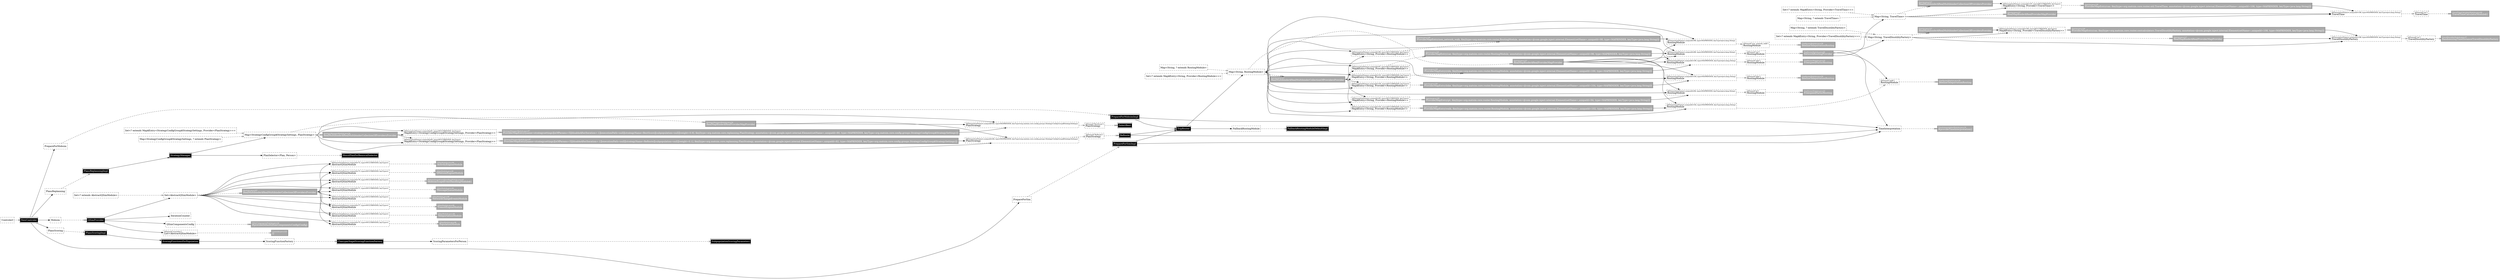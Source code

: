 digraph injector {
graph [rankdir=LR];
x15 [margin="0.02,0", shape=box, style=dashed, label=<<table cellspacing="0" cellpadding="5" cellborder="0" border="0"><tr><td align="left" port="header" bgcolor="#ffffff"><font color="#000000">PrepareForSim<br align="left"/></font></td></tr></table>>]
x101 [margin="0.02,0", shape=box, style=dashed, label=<<table cellspacing="0" cellpadding="5" cellborder="0" border="0"><tr><td align="left" port="header" bgcolor="#ffffff"><font color="#000000" point-size="10">@Element(setName=,uniqueId=72, type=MULTIBINDER, keyType=)<br align="left"/></font><font color="#000000">AbstractQSimModule<br align="left"/></font></td></tr></table>>]
x58 [margin="0.02,0", shape=box, style=solid, label=<<table cellspacing="0" cellpadding="5" cellborder="0" border="0"><tr><td align="left" port="header" bgcolor="#aaaaaa"><font color="#ffffff" point-size="10">Injector.java:127<br align="left"/></font><font color="#ffffff">RealMultibinder$RealMultibinderCollectionOfProvidersProvider<br align="left"/></font></td></tr></table>>]
x63 [margin="0.02,0", shape=box, style=solid, label=<<table cellspacing="0" cellpadding="5" cellborder="0" border="0"><tr><td align="left" port="header" bgcolor="#aaaaaa"><font color="#ffffff" point-size="10">Injector.java:129<br align="left"/></font><font color="#ffffff">ProviderMapEntry(car, Key[type=org.matsim.core.router.RoutingModule, annotation=@com.google.inject.internal.Element(setName=,uniqueId=96, type=MAPBINDER, keyType=java.lang.String)])<br align="left"/></font></td></tr></table>>]
x40 [margin="0.02,0", shape=box, style=dashed, label=<<table cellspacing="0" cellpadding="5" cellborder="0" border="0"><tr><td align="left" port="header" bgcolor="#ffffff"><font color="#000000">Map&lt;String, RoutingModule&gt;<br align="left"/></font></td></tr></table>>]
x86 [margin="0.02,0", shape=box, style=dashed, label=<<table cellspacing="0" cellpadding="5" cellborder="0" border="0"><tr><td align="left" port="header" bgcolor="#ffffff"><font color="#000000" point-size="10">@Element(setName=,uniqueId=104, type=MAPBINDER, keyType=java.lang.String)<br align="left"/></font><font color="#000000">RoutingModule<br align="left"/></font></td></tr></table>>]
x110 [margin="0.02,0", shape=box, style=solid, label=<<table cellspacing="0" cellpadding="5" cellborder="0" border="0"><tr><td align="left" port="header" bgcolor="#aaaaaa"><font color="#ffffff" point-size="10">QSimModule.java:96<br align="left"/></font><font color="#ffffff">QNetsimEngineModule<br align="left"/></font></td></tr></table>>]
x78 [margin="0.02,0", shape=box, style=dashed, label=<<table cellspacing="0" cellpadding="5" cellborder="0" border="0"><tr><td align="left" port="header" bgcolor="#ffffff"><font color="#000000">FallbackRoutingModule<br align="left"/></font></td></tr></table>>]
x42 [margin="0.02,0", shape=box, style=dashed, label=<<table cellspacing="0" cellpadding="5" cellborder="0" border="0"><tr><td align="left" port="header" bgcolor="#ffffff"><font color="#000000" point-size="10">@Element(setName=,uniqueId=96, type=MAPBINDER, keyType=java.lang.String)<br align="left"/></font><font color="#000000">RoutingModule<br align="left"/></font></td></tr></table>>]
x46 [margin="0.02,0", shape=box, style=solid, label=<<table cellspacing="0" cellpadding="5" cellborder="0" border="0"><tr><td align="left" port="header" bgcolor="#aaaaaa"><font color="#ffffff" point-size="10">TravelTimeCalculatorModule.java:69<br align="left"/></font><font color="#ffffff">TravelTimeCalculatorModule$1<br align="left"/></font></td></tr></table>>]
x64 [margin="0.02,0", shape=box, style=dashed, label=<<table cellspacing="0" cellpadding="5" cellborder="0" border="0"><tr><td align="left" port="header" bgcolor="#ffffff"><font color="#000000" point-size="10">@Element(setName=,uniqueId=103, type=MULTIBINDER, keyType=)<br align="left"/></font><font color="#000000">Map$Entry&lt;String, Provider&lt;RoutingModule&gt;&gt;<br align="left"/></font></td></tr></table>>]
x22 [margin="0.02,0", shape=box, style=solid, label=<<table cellspacing="0" cellpadding="5" cellborder="0" border="0"><tr><td align="left" port="header" bgcolor="#aaaaaa"><font color="#ffffff" point-size="10">Injector.java:129<br align="left"/></font><font color="#ffffff">ProviderMapEntry(car, Key[type=org.matsim.core.router.costcalculators.TravelDisutilityFactory, annotation=@com.google.inject.internal.Element(setName=,uniqueId=108, type=MAPBINDER, keyType=java.lang.String)])<br align="left"/></font></td></tr></table>>]
x70 [margin="0.02,0", shape=box, style=solid, label=<<table cellspacing="0" cellpadding="5" cellborder="0" border="0"><tr><td align="left" port="header" bgcolor="#aaaaaa"><font color="#ffffff" point-size="10">Injector.java:129<br align="left"/></font><font color="#ffffff">ProviderMapEntry(bike, Key[type=org.matsim.core.router.RoutingModule, annotation=@com.google.inject.internal.Element(setName=,uniqueId=104, type=MAPBINDER, keyType=java.lang.String)])<br align="left"/></font></td></tr></table>>]
x109 [margin="0.02,0", shape=box, style=dashed, label=<<table cellspacing="0" cellpadding="5" cellborder="0" border="0"><tr><td align="left" port="header" bgcolor="#ffffff"><font color="#000000" point-size="10">@Element(setName=,uniqueId=73, type=MULTIBINDER, keyType=)<br align="left"/></font><font color="#000000">AbstractQSimModule<br align="left"/></font></td></tr></table>>]
x7 [margin="0.02,0", shape=box, style=solid, label=<<table cellspacing="0" cellpadding="5" cellborder="0" border="0"><tr><td align="left" port="header" bgcolor="#aaaaaa"><font color="#ffffff" point-size="10">Injector.java:127<br align="left"/></font><font color="#ffffff">RealMultibinder$RealMultibinderCollectionOfProvidersProvider<br align="left"/></font></td></tr></table>>]
x75 [margin="0.02,0", shape=box, style=solid, label=<<table cellspacing="0" cellpadding="5" cellborder="0" border="0"><tr><td align="left" port="header" bgcolor="#000000"><font color="#ffffff">PrepareForSimImpl<br align="left"/></font></td></tr></table>>]
x26 [margin="0.02,0", shape=box, style=dashed, label=<<table cellspacing="0" cellpadding="5" cellborder="0" border="0"><tr><td align="left" port="header" bgcolor="#ffffff"><font color="#000000">Set&lt;? extends Map$Entry&lt;StrategyConfigGroup$StrategySettings, Provider&lt;PlanStrategy&gt;&gt;&gt;<br align="left"/></font></td></tr></table>>]
x102 [margin="0.02,0", shape=box, style=solid, label=<<table cellspacing="0" cellpadding="5" cellborder="0" border="0"><tr><td align="left" port="header" bgcolor="#aaaaaa"><font color="#ffffff" point-size="10">QSimModule.java:96<br align="left"/></font><font color="#ffffff">ActivityEngineModule<br align="left"/></font></td></tr></table>>]
x72 [margin="0.02,0", shape=box, style=dashed, label=<<table cellspacing="0" cellpadding="5" cellborder="0" border="0"><tr><td align="left" port="header" bgcolor="#ffffff"><font color="#000000" point-size="10">@Element(setName=,uniqueId=80, type=MAPBINDER, keyType=org.matsim.core.config.groups.StrategyConfigGroup$StrategySettings)<br align="left"/></font><font color="#000000">PlanStrategy<br align="left"/></font></td></tr></table>>]
x5 [margin="0.02,0", shape=box, style=solid, label=<<table cellspacing="0" cellpadding="5" cellborder="0" border="0"><tr><td align="left" port="header" bgcolor="#aaaaaa"><font color="#ffffff" point-size="10">Modules.java:237<br align="left"/></font><font color="#ffffff">RealMultibinder$RealMultibinderCollectionOfProvidersProvider<br align="left"/></font></td></tr></table>>]
x69 [margin="0.02,0", shape=box, style=dashed, label=<<table cellspacing="0" cellpadding="5" cellborder="0" border="0"><tr><td align="left" port="header" bgcolor="#ffffff"><font color="#000000" point-size="10">@Element(setName=,uniqueId=105, type=MULTIBINDER, keyType=)<br align="left"/></font><font color="#000000">Map$Entry&lt;String, Provider&lt;RoutingModule&gt;&gt;<br align="left"/></font></td></tr></table>>]
x2 [margin="0.02,0", shape=box, style=dashed, label=<<table cellspacing="0" cellpadding="5" cellborder="0" border="0"><tr><td align="left" port="header" bgcolor="#ffffff"><font color="#000000">ScoringParametersForPerson<br align="left"/></font></td></tr></table>>]
x4 [margin="0.02,0", shape=box, style=dashed, label=<<table cellspacing="0" cellpadding="5" cellborder="0" border="0"><tr><td align="left" port="header" bgcolor="#ffffff"><font color="#000000">Map&lt;String, TravelTime&gt;<br align="left"/></font></td></tr></table>>]
x114 [margin="0.02,0", shape=box, style=dashed, label=<<table cellspacing="0" cellpadding="5" cellborder="0" border="0"><tr><td align="left" port="header" bgcolor="#ffffff"><font color="#000000">Map&lt;String, ? extends RoutingModule&gt;<br align="left"/></font></td></tr></table>>]
x12 [margin="0.02,0", shape=box, style=solid, label=<<table cellspacing="0" cellpadding="5" cellborder="0" border="0"><tr><td align="left" port="header" bgcolor="#aaaaaa"><font color="#ffffff" point-size="10">TripRouterModule.java:58<br align="left"/></font><font color="#ffffff">BeelineTeleportationRouting<br align="left"/></font></td></tr></table>>]
x44 [margin="0.02,0", shape=box, style=solid, label=<<table cellspacing="0" cellpadding="5" cellborder="0" border="0"><tr><td align="left" port="header" bgcolor="#000000"><font color="#ffffff">SubpopulationScoringParameters<br align="left"/></font></td></tr></table>>]
x79 [margin="0.02,0", shape=box, style=solid, label=<<table cellspacing="0" cellpadding="5" cellborder="0" border="0"><tr><td align="left" port="header" bgcolor="#000000"><font color="#ffffff">FallbackRoutingModuleDefaultImpl<br align="left"/></font></td></tr></table>>]
x93 [margin="0.02,0", shape=box, style=solid, label=<<table cellspacing="0" cellpadding="5" cellborder="0" border="0"><tr><td align="left" port="header" bgcolor="#aaaaaa"><font color="#ffffff" point-size="10">QSimModule.java:96<br align="left"/></font><font color="#ffffff">MessageQueueModule<br align="left"/></font></td></tr></table>>]
x9 [margin="0.02,0", shape=box, style=dashed, label=<<table cellspacing="0" cellpadding="5" cellborder="0" border="0"><tr><td align="left" port="header" bgcolor="#ffffff"><font color="#000000">Set&lt;AbstractQSimModule&gt;<br align="left"/></font></td></tr></table>>]
x67 [margin="0.02,0", shape=box, style=solid, label=<<table cellspacing="0" cellpadding="5" cellborder="0" border="0"><tr><td align="left" port="header" bgcolor="#aaaaaa"><font color="#ffffff" point-size="10">Injector.java:129<br align="left"/></font><font color="#ffffff">ProviderMapEntry(non_network_walk, Key[type=org.matsim.core.router.RoutingModule, annotation=@com.google.inject.internal.Element(setName=,uniqueId=98, type=MAPBINDER, keyType=java.lang.String)])<br align="left"/></font></td></tr></table>>]
x21 [margin="0.02,0", shape=box, style=dashed, label=<<table cellspacing="0" cellpadding="5" cellborder="0" border="0"><tr><td align="left" port="header" bgcolor="#ffffff"><font color="#000000" point-size="10">@Element(setName=,uniqueId=109, type=MULTIBINDER, keyType=)<br align="left"/></font><font color="#000000">Map$Entry&lt;String, Provider&lt;TravelDisutilityFactory&gt;&gt;<br align="left"/></font></td></tr></table>>]
x91 [margin="0.02,0", shape=box, style=solid, label=<<table cellspacing="0" cellpadding="5" cellborder="0" border="0"><tr><td align="left" port="header" bgcolor="#000000"><font color="#ffffff">ReRoute<br align="left"/></font></td></tr></table>>]
x104 [margin="0.02,0", shape=box, style=solid, label=<<table cellspacing="0" cellpadding="5" cellborder="0" border="0"><tr><td align="left" port="header" bgcolor="#aaaaaa"><font color="#ffffff" point-size="10">MobsimScopeEventHandlingModule.java:41<br align="left"/></font><font color="#ffffff">MobsimScopeEventHandlingModule$1<br align="left"/></font></td></tr></table>>]
x24 [margin="0.02,0", shape=box, style=dashed, label=<<table cellspacing="0" cellpadding="5" cellborder="0" border="0"><tr><td align="left" port="header" bgcolor="#ffffff"><font color="#000000">TimeInterpretation<br align="left"/></font></td></tr></table>>]
x111 [margin="0.02,0", shape=box, style=solid, label=<<table cellspacing="0" cellpadding="5" cellborder="0" border="0"><tr><td align="left" port="header" bgcolor="#000000"><font color="#ffffff">QSimProvider<br align="left"/></font></td></tr></table>>]
x14 [margin="0.02,0", shape=box, style=dashed, label=<<table cellspacing="0" cellpadding="5" cellborder="0" border="0"><tr><td align="left" port="header" bgcolor="#ffffff"><font color="#000000" point-size="10">@Element(setName=,uniqueId=108, type=MAPBINDER, keyType=java.lang.String)<br align="left"/></font><font color="#000000">TravelDisutilityFactory<br align="left"/></font></td></tr></table>>]
x41 [margin="0.02,0", shape=box, style=dashed, label=<<table cellspacing="0" cellpadding="5" cellborder="0" border="0"><tr><td align="left" port="header" bgcolor="#ffffff"><font color="#000000" point-size="10">@Element(setName=,uniqueId=102, type=MAPBINDER, keyType=java.lang.String)<br align="left"/></font><font color="#000000">RoutingModule<br align="left"/></font></td></tr></table>>]
x116 [margin="0.02,0", shape=box, style=solid, label=<<table cellspacing="0" cellpadding="5" cellborder="0" border="0"><tr><td align="left" port="header" bgcolor="#000000"><font color="#ffffff">StrategyManager<br align="left"/></font></td></tr></table>>]
x84 [margin="0.02,0", shape=box, style=dashed, label=<<table cellspacing="0" cellpadding="5" cellborder="0" border="0"><tr><td align="left" port="header" bgcolor="#ffffff"><font color="#000000" point-size="10">@Element(setName=,uniqueId=101, type=MULTIBINDER, keyType=)<br align="left"/></font><font color="#000000">Map$Entry&lt;String, Provider&lt;RoutingModule&gt;&gt;<br align="left"/></font></td></tr></table>>]
x10 [margin="0.02,0", shape=box, style=dashed, label=<<table cellspacing="0" cellpadding="5" cellborder="0" border="0"><tr><td align="left" port="header" bgcolor="#ffffff"><font color="#000000">Set&lt;? extends Map$Entry&lt;String, Provider&lt;RoutingModule&gt;&gt;&gt;<br align="left"/></font></td></tr></table>>]
x108 [margin="0.02,0", shape=box, style=dashed, label=<<table cellspacing="0" cellpadding="5" cellborder="0" border="0"><tr><td align="left" port="header" bgcolor="#ffffff"><font color="#000000" point-size="10">@Element(setName=,uniqueId=94, type=MAPBINDER, keyType=java.lang.String)<br align="left"/></font><font color="#000000">RoutingModule<br align="left"/></font></td></tr></table>>]
x89 [margin="0.02,0", shape=box, style=dashed, label=<<table cellspacing="0" cellpadding="5" cellborder="0" border="0"><tr><td align="left" port="header" bgcolor="#ffffff"><font color="#000000">ScoringFunctionFactory<br align="left"/></font></td></tr></table>>]
x32 [margin="0.02,0", shape=box, style=solid, label=<<table cellspacing="0" cellpadding="5" cellborder="0" border="0"><tr><td align="left" port="header" bgcolor="#aaaaaa"><font color="#ffffff" point-size="10">StrategyManagerModule.java:87<br align="left"/></font><font color="#ffffff">ProviderMapEntry([name=strategysettings][nOfParams=5][disableAfterIteration=-1][executionPath=null][strategyName=ReRoute][subpopulation=null][weight=0.1], Key[type=org.matsim.core.replanning.PlanStrategy, annotation=@com.google.inject.internal.Element(setName=,uniqueId=82, type=MAPBINDER, keyType=org.matsim.core.config.groups.StrategyConfigGroup$StrategySettings)])<br align="left"/></font></td></tr></table>>]
x36 [margin="0.02,0", shape=box, style=solid, label=<<table cellspacing="0" cellpadding="5" cellborder="0" border="0"><tr><td align="left" port="header" bgcolor="#000000"><font color="#ffffff">ScoringFunctionsForPopulation<br align="left"/></font></td></tr></table>>]
x71 [margin="0.02,0", shape=box, style=dashed, label=<<table cellspacing="0" cellpadding="5" cellborder="0" border="0"><tr><td align="left" port="header" bgcolor="#ffffff"><font color="#000000" point-size="10">@Element(setName=,uniqueId=82, type=MAPBINDER, keyType=org.matsim.core.config.groups.StrategyConfigGroup$StrategySettings)<br align="left"/></font><font color="#000000">PlanStrategy<br align="left"/></font></td></tr></table>>]
x11 [margin="0.02,0", shape=box, style=dashed, label=<<table cellspacing="0" cellpadding="5" cellborder="0" border="0"><tr><td align="left" port="header" bgcolor="#ffffff"><font color="#000000" point-size="10">@Named("non_network_walk")<br align="left"/></font><font color="#000000">RoutingModule<br align="left"/></font></td></tr></table>>]
x19 [margin="0.02,0", shape=box, style=solid, label=<<table cellspacing="0" cellpadding="5" cellborder="0" border="0"><tr><td align="left" port="header" bgcolor="#000000"><font color="#ffffff">SelectBest<br align="left"/></font></td></tr></table>>]
x103 [margin="0.02,0", shape=box, style=dashed, label=<<table cellspacing="0" cellpadding="5" cellborder="0" border="0"><tr><td align="left" port="header" bgcolor="#ffffff"><font color="#000000" point-size="10">@Element(setName=,uniqueId=79, type=MULTIBINDER, keyType=)<br align="left"/></font><font color="#000000">AbstractQSimModule<br align="left"/></font></td></tr></table>>]
x20 [margin="0.02,0", shape=box, style=dashed, label=<<table cellspacing="0" cellpadding="5" cellborder="0" border="0"><tr><td align="left" port="header" bgcolor="#ffffff"><font color="#000000">Mobsim<br align="left"/></font></td></tr></table>>]
x60 [margin="0.02,0", shape=box, style=solid, label=<<table cellspacing="0" cellpadding="5" cellborder="0" border="0"><tr><td align="left" port="header" bgcolor="#aaaaaa"><font color="#ffffff" point-size="10">QSimComponentsModule.java:34<br align="left"/></font><font color="#ffffff">#provideDefaultQSimComponentsConfig(Config)<br align="left"/></font></td></tr></table>>]
x100 [margin="0.02,0", shape=box, style=solid, label=<<table cellspacing="0" cellpadding="5" cellborder="0" border="0"><tr><td align="left" port="header" bgcolor="#000000"><font color="#ffffff">PlansReplanningImpl<br align="left"/></font></td></tr></table>>]
x50 [margin="0.02,0", shape=box, style=dashed, label=<<table cellspacing="0" cellpadding="5" cellborder="0" border="0"><tr><td align="left" port="header" bgcolor="#ffffff"><font color="#000000" point-size="10">@Element(setName=,uniqueId=107, type=MULTIBINDER, keyType=)<br align="left"/></font><font color="#000000">Map$Entry&lt;String, Provider&lt;TravelTime&gt;&gt;<br align="left"/></font></td></tr></table>>]
x92 [margin="0.02,0", shape=box, style=dashed, label=<<table cellspacing="0" cellpadding="5" cellborder="0" border="0"><tr><td align="left" port="header" bgcolor="#ffffff"><font color="#000000" point-size="10">@Element(setName=,uniqueId=71, type=MULTIBINDER, keyType=)<br align="left"/></font><font color="#000000">AbstractQSimModule<br align="left"/></font></td></tr></table>>]
x3 [margin="0.02,0", shape=box, style=dashed, label=<<table cellspacing="0" cellpadding="5" cellborder="0" border="0"><tr><td align="left" port="header" bgcolor="#ffffff"><font color="#000000" point-size="10">@Named("BestScore")<br align="left"/></font><font color="#000000">PlanStrategy<br align="left"/></font></td></tr></table>>]
x16 [margin="0.02,0", shape=box, style=dashed, label=<<table cellspacing="0" cellpadding="5" cellborder="0" border="0"><tr><td align="left" port="header" bgcolor="#ffffff"><font color="#000000">PlansReplanning<br align="left"/></font></td></tr></table>>]
x6 [margin="0.02,0", shape=box, style=dashed, label=<<table cellspacing="0" cellpadding="5" cellborder="0" border="0"><tr><td align="left" port="header" bgcolor="#ffffff"><font color="#000000">Set&lt;? extends Map$Entry&lt;String, Provider&lt;TravelDisutilityFactory&gt;&gt;&gt;<br align="left"/></font></td></tr></table>>]
x55 [margin="0.02,0", shape=box, style=dashed, label=<<table cellspacing="0" cellpadding="5" cellborder="0" border="0"><tr><td align="left" port="header" bgcolor="#ffffff"><font color="#000000" point-size="10">@Element(setName=,uniqueId=95, type=MULTIBINDER, keyType=)<br align="left"/></font><font color="#000000">Map$Entry&lt;String, Provider&lt;RoutingModule&gt;&gt;<br align="left"/></font></td></tr></table>>]
x48 [margin="0.02,0", shape=box, style=solid, label=<<table cellspacing="0" cellpadding="5" cellborder="0" border="0"><tr><td align="left" port="header" bgcolor="#aaaaaa"><font color="#ffffff" point-size="10">TripRouterModule.java:58<br align="left"/></font><font color="#ffffff">BeelineTeleportationRouting<br align="left"/></font></td></tr></table>>]
x51 [margin="0.02,0", shape=box, style=solid, label=<<table cellspacing="0" cellpadding="5" cellborder="0" border="0"><tr><td align="left" port="header" bgcolor="#aaaaaa"><font color="#ffffff" point-size="10">Injector.java:129<br align="left"/></font><font color="#ffffff">ProviderMapEntry(car, Key[type=org.matsim.core.router.util.TravelTime, annotation=@com.google.inject.internal.Element(setName=,uniqueId=106, type=MAPBINDER, keyType=java.lang.String)])<br align="left"/></font></td></tr></table>>]
x97 [margin="0.02,0", shape=box, style=solid, label=<<table cellspacing="0" cellpadding="5" cellborder="0" border="0"><tr><td align="left" port="header" bgcolor="#aaaaaa"><font color="#ffffff" point-size="10">QSimModule.java:96<br align="left"/></font><font color="#ffffff">TransitEngineModule<br align="left"/></font></td></tr></table>>]
x94 [margin="0.02,0", shape=box, style=dashed, label=<<table cellspacing="0" cellpadding="5" cellborder="0" border="0"><tr><td align="left" port="header" bgcolor="#ffffff"><font color="#000000" point-size="10">@Element(setName=,uniqueId=76, type=MULTIBINDER, keyType=)<br align="left"/></font><font color="#000000">AbstractQSimModule<br align="left"/></font></td></tr></table>>]
x68 [margin="0.02,0", shape=box, style=solid, label=<<table cellspacing="0" cellpadding="5" cellborder="0" border="0"><tr><td align="left" port="header" bgcolor="#aaaaaa"><font color="#ffffff" point-size="10">Injector.java:127<br align="left"/></font><font color="#ffffff">RealMapBinder$RealProviderMapProvider<br align="left"/></font></td></tr></table>>]
x8 [margin="0.02,0", shape=box, style=dashed, label=<<table cellspacing="0" cellpadding="5" cellborder="0" border="0"><tr><td align="left" port="header" bgcolor="#ffffff"><font color="#000000">Map&lt;String, TravelDisutilityFactory&gt;<br align="left"/></font></td></tr></table>>]
x85 [margin="0.02,0", shape=box, style=solid, label=<<table cellspacing="0" cellpadding="5" cellborder="0" border="0"><tr><td align="left" port="header" bgcolor="#aaaaaa"><font color="#ffffff" point-size="10">Injector.java:129<br align="left"/></font><font color="#ffffff">ProviderMapEntry(ride, Key[type=org.matsim.core.router.RoutingModule, annotation=@com.google.inject.internal.Element(setName=,uniqueId=100, type=MAPBINDER, keyType=java.lang.String)])<br align="left"/></font></td></tr></table>>]
x39 [margin="0.02,0", shape=box, style=dashed, label=<<table cellspacing="0" cellpadding="5" cellborder="0" border="0"><tr><td align="left" port="header" bgcolor="#ffffff"><font color="#000000" point-size="10">@Element(setName=,uniqueId=100, type=MAPBINDER, keyType=java.lang.String)<br align="left"/></font><font color="#000000">RoutingModule<br align="left"/></font></td></tr></table>>]
x18 [margin="0.02,0", shape=box, style=solid, label=<<table cellspacing="0" cellpadding="5" cellborder="0" border="0"><tr><td align="left" port="header" bgcolor="#aaaaaa"><font color="#ffffff" point-size="10">TripRouterModule.java:66<br align="left"/></font><font color="#ffffff">NetworkRoutingProvider<br align="left"/></font></td></tr></table>>]
x77 [margin="0.02,0", shape=box, style=solid, label=<<table cellspacing="0" cellpadding="5" cellborder="0" border="0"><tr><td align="left" port="header" bgcolor="#aaaaaa"><font color="#ffffff" point-size="10">TripRouterModule.java:55<br align="left"/></font><font color="#ffffff">FreespeedFactorRouting<br align="left"/></font></td></tr></table>>]
x49 [margin="0.02,0", shape=box, style=dashed, label=<<table cellspacing="0" cellpadding="5" cellborder="0" border="0"><tr><td align="left" port="header" bgcolor="#ffffff"><font color="#000000">Map&lt;String, ? extends TravelTime&gt;<br align="left"/></font></td></tr></table>>]
x61 [margin="0.02,0", shape=box, style=solid, label=<<table cellspacing="0" cellpadding="5" cellborder="0" border="0"><tr><td align="left" port="header" bgcolor="#aaaaaa"><font color="#ffffff" point-size="10">Injector.java:127<br align="left"/></font><font color="#ffffff">RealMapBinder$RealProviderMapProvider<br align="left"/></font></td></tr></table>>]
x28 [margin="0.02,0", shape=box, style=dashed, label=<<table cellspacing="0" cellpadding="5" cellborder="0" border="0"><tr><td align="left" port="header" bgcolor="#ffffff"><font color="#000000" point-size="10">@Element(setName=,uniqueId=81, type=MULTIBINDER, keyType=)<br align="left"/></font><font color="#000000">Map$Entry&lt;StrategyConfigGroup$StrategySettings, Provider&lt;PlanStrategy&gt;&gt;<br align="left"/></font></td></tr></table>>]
x29 [margin="0.02,0", shape=box, style=solid, label=<<table cellspacing="0" cellpadding="5" cellborder="0" border="0"><tr><td align="left" port="header" bgcolor="#aaaaaa"><font color="#ffffff" point-size="10">StrategyManagerModule.java:87<br align="left"/></font><font color="#ffffff">ProviderMapEntry([name=strategysettings][nOfParams=5][disableAfterIteration=-1][executionPath=null][strategyName=BestScore][subpopulation=null][weight=0.9], Key[type=org.matsim.core.replanning.PlanStrategy, annotation=@com.google.inject.internal.Element(setName=,uniqueId=80, type=MAPBINDER, keyType=org.matsim.core.config.groups.StrategyConfigGroup$StrategySettings)])<br align="left"/></font></td></tr></table>>]
x80 [margin="0.02,0", shape=box, style=dashed, label=<<table cellspacing="0" cellpadding="5" cellborder="0" border="0"><tr><td align="left" port="header" bgcolor="#ffffff"><font color="#000000" point-size="10">@Named("car")<br align="left"/></font><font color="#000000">TravelDisutilityFactory<br align="left"/></font></td></tr></table>>]
x95 [margin="0.02,0", shape=box, style=solid, label=<<table cellspacing="0" cellpadding="5" cellborder="0" border="0"><tr><td align="left" port="header" bgcolor="#aaaaaa"><font color="#ffffff" point-size="10">QSimModule.java:96<br align="left"/></font><font color="#ffffff">NetworkChangeEventsModule<br align="left"/></font></td></tr></table>>]
x96 [margin="0.02,0", shape=box, style=dashed, label=<<table cellspacing="0" cellpadding="5" cellborder="0" border="0"><tr><td align="left" port="header" bgcolor="#ffffff"><font color="#000000" point-size="10">@Element(setName=,uniqueId=77, type=MULTIBINDER, keyType=)<br align="left"/></font><font color="#000000">AbstractQSimModule<br align="left"/></font></td></tr></table>>]
x0 [margin="0.02,0", shape=box, style=dashed, label=<<table cellspacing="0" cellpadding="5" cellborder="0" border="0"><tr><td align="left" port="header" bgcolor="#ffffff"><font color="#000000" point-size="10">@Named("pt")<br align="left"/></font><font color="#000000">RoutingModule<br align="left"/></font></td></tr></table>>]
x13 [margin="0.02,0", shape=box, style=dashed, label=<<table cellspacing="0" cellpadding="5" cellborder="0" border="0"><tr><td align="left" port="header" bgcolor="#ffffff"><font color="#000000">PlansScoring<br align="left"/></font></td></tr></table>>]
x38 [margin="0.02,0", shape=box, style=dashed, label=<<table cellspacing="0" cellpadding="5" cellborder="0" border="0"><tr><td align="left" port="header" bgcolor="#ffffff"><font color="#000000">Map&lt;StrategyConfigGroup$StrategySettings, ? extends PlanStrategy&gt;<br align="left"/></font></td></tr></table>>]
x52 [margin="0.02,0", shape=box, style=dashed, label=<<table cellspacing="0" cellpadding="5" cellborder="0" border="0"><tr><td align="left" port="header" bgcolor="#ffffff"><font color="#000000">ControlerI<br align="left"/></font></td></tr></table>>]
x76 [margin="0.02,0", shape=box, style=dashed, label=<<table cellspacing="0" cellpadding="5" cellborder="0" border="0"><tr><td align="left" port="header" bgcolor="#ffffff"><font color="#000000" point-size="10">@Named("ride")<br align="left"/></font><font color="#000000">RoutingModule<br align="left"/></font></td></tr></table>>]
x56 [margin="0.02,0", shape=box, style=solid, label=<<table cellspacing="0" cellpadding="5" cellborder="0" border="0"><tr><td align="left" port="header" bgcolor="#aaaaaa"><font color="#ffffff" point-size="10">Injector.java:129<br align="left"/></font><font color="#ffffff">ProviderMapEntry(pt, Key[type=org.matsim.core.router.RoutingModule, annotation=@com.google.inject.internal.Element(setName=,uniqueId=94, type=MAPBINDER, keyType=java.lang.String)])<br align="left"/></font></td></tr></table>>]
x47 [margin="0.02,0", shape=box, style=dashed, label=<<table cellspacing="0" cellpadding="5" cellborder="0" border="0"><tr><td align="left" port="header" bgcolor="#ffffff"><font color="#000000" point-size="10">@Named("walk")<br align="left"/></font><font color="#000000">RoutingModule<br align="left"/></font></td></tr></table>>]
x105 [margin="0.02,0", shape=box, style=solid, label=<<table cellspacing="0" cellpadding="5" cellborder="0" border="0"><tr><td align="left" port="header" bgcolor="#000000"><font color="#ffffff">PlansScoringImpl<br align="left"/></font></td></tr></table>>]
x37 [margin="0.02,0", shape=box, style=solid, label=<<table cellspacing="0" cellpadding="5" cellborder="0" border="0"><tr><td align="left" port="header" bgcolor="#aaaaaa"><font color="#ffffff" point-size="10">Injector.java:127<br align="left"/></font><font color="#ffffff">RealMultibinder$RealMultibinderCollectionOfProvidersProvider<br align="left"/></font></td></tr></table>>]
x82 [margin="0.02,0", shape=box, style=dashed, label=<<table cellspacing="0" cellpadding="5" cellborder="0" border="0"><tr><td align="left" port="header" bgcolor="#ffffff"><font color="#000000" point-size="10">@Named("bike")<br align="left"/></font><font color="#000000">RoutingModule<br align="left"/></font></td></tr></table>>]
x35 [margin="0.02,0", shape=box, style=dashed, label=<<table cellspacing="0" cellpadding="5" cellborder="0" border="0"><tr><td align="left" port="header" bgcolor="#ffffff"><font color="#000000">Map&lt;String, ? extends TravelDisutilityFactory&gt;<br align="left"/></font></td></tr></table>>]
x27 [margin="0.02,0", shape=box, style=dashed, label=<<table cellspacing="0" cellpadding="5" cellborder="0" border="0"><tr><td align="left" port="header" bgcolor="#ffffff"><font color="#000000">IterationCounter<br align="left"/></font></td></tr></table>>]
x73 [margin="0.02,0", shape=box, style=dashed, label=<<table cellspacing="0" cellpadding="5" cellborder="0" border="0"><tr><td align="left" port="header" bgcolor="#ffffff"><font color="#000000" point-size="10">@Named("overrides")<br align="left"/></font><font color="#000000">List&lt;AbstractQSimModule&gt;<br align="left"/></font></td></tr></table>>]
x43 [margin="0.02,0", shape=box, style=dashed, label=<<table cellspacing="0" cellpadding="5" cellborder="0" border="0"><tr><td align="left" port="header" bgcolor="#ffffff"><font color="#000000" point-size="10">@Element(setName=,uniqueId=98, type=MAPBINDER, keyType=java.lang.String)<br align="left"/></font><font color="#000000">RoutingModule<br align="left"/></font></td></tr></table>>]
x57 [margin="0.02,0", shape=box, style=solid, label=<<table cellspacing="0" cellpadding="5" cellborder="0" border="0"><tr><td align="left" port="header" bgcolor="#aaaaaa"><font color="#ffffff" point-size="10">StrategyManagerModule.java:54<br align="left"/></font><font color="#ffffff">RealMapBinder$RealProviderMapProvider<br align="left"/></font></td></tr></table>>]
x81 [margin="0.02,0", shape=box, style=solid, label=<<table cellspacing="0" cellpadding="5" cellborder="0" border="0"><tr><td align="left" port="header" bgcolor="#aaaaaa"><font color="#ffffff" point-size="10">TravelDisutilityModule.java:37<br align="left"/></font><font color="#ffffff">RandomizingTimeDistanceTravelDisutilityFactory<br align="left"/></font></td></tr></table>>]
x106 [margin="0.02,0", shape=box, style=dashed, label=<<table cellspacing="0" cellpadding="5" cellborder="0" border="0"><tr><td align="left" port="header" bgcolor="#ffffff"><font color="#000000" point-size="10">@Element(setName=,uniqueId=74, type=MULTIBINDER, keyType=)<br align="left"/></font><font color="#000000">AbstractQSimModule<br align="left"/></font></td></tr></table>>]
x117 [margin="0.02,0", shape=box, style=solid, label=<<table cellspacing="0" cellpadding="5" cellborder="0" border="0"><tr><td align="left" port="header" bgcolor="#aaaaaa"><font color="#ffffff" point-size="10">StrategyManagerModule.java:54<br align="left"/></font><font color="#ffffff">RealMultibinder$RealMultibinderCollectionOfProvidersProvider<br align="left"/></font></td></tr></table>>]
x65 [margin="0.02,0", shape=box, style=solid, label=<<table cellspacing="0" cellpadding="5" cellborder="0" border="0"><tr><td align="left" port="header" bgcolor="#aaaaaa"><font color="#ffffff" point-size="10">Injector.java:129<br align="left"/></font><font color="#ffffff">ProviderMapEntry(walk, Key[type=org.matsim.core.router.RoutingModule, annotation=@com.google.inject.internal.Element(setName=,uniqueId=102, type=MAPBINDER, keyType=java.lang.String)])<br align="left"/></font></td></tr></table>>]
x54 [margin="0.02,0", shape=box, style=dashed, label=<<table cellspacing="0" cellpadding="5" cellborder="0" border="0"><tr><td align="left" port="header" bgcolor="#ffffff"><font color="#000000">Map&lt;StrategyConfigGroup$StrategySettings, PlanStrategy&gt;<br align="left"/></font></td></tr></table>>]
x113 [margin="0.02,0", shape=box, style=solid, label=<<table cellspacing="0" cellpadding="5" cellborder="0" border="0"><tr><td align="left" port="header" bgcolor="#aaaaaa"><font color="#ffffff" point-size="10">QSimModule.java:96<br align="left"/></font><font color="#ffffff">PopulationModule<br align="left"/></font></td></tr></table>>]
x99 [margin="0.02,0", shape=box, style=solid, label=<<table cellspacing="0" cellpadding="5" cellborder="0" border="0"><tr><td align="left" port="header" bgcolor="#000000"><font color="#ffffff">WorstPlanForRemovalSelector<br align="left"/></font></td></tr></table>>]
x31 [margin="0.02,0", shape=box, style=dashed, label=<<table cellspacing="0" cellpadding="5" cellborder="0" border="0"><tr><td align="left" port="header" bgcolor="#ffffff"><font color="#000000" point-size="10">@Element(setName=,uniqueId=83, type=MULTIBINDER, keyType=)<br align="left"/></font><font color="#000000">Map$Entry&lt;StrategyConfigGroup$StrategySettings, Provider&lt;PlanStrategy&gt;&gt;<br align="left"/></font></td></tr></table>>]
x33 [margin="0.02,0", shape=box, style=dashed, label=<<table cellspacing="0" cellpadding="5" cellborder="0" border="0"><tr><td align="left" port="header" bgcolor="#ffffff"><font color="#000000" point-size="10">@Named("ReRoute")<br align="left"/></font><font color="#000000">PlanStrategy<br align="left"/></font></td></tr></table>>]
x88 [margin="0.02,0", shape=box, style=solid, label=<<table cellspacing="0" cellpadding="5" cellborder="0" border="0"><tr><td align="left" port="header" bgcolor="#000000"><font color="#ffffff">PrepareForMobsimImpl<br align="left"/></font></td></tr></table>>]
x23 [margin="0.02,0", shape=box, style=solid, label=<<table cellspacing="0" cellpadding="5" cellborder="0" border="0"><tr><td align="left" port="header" bgcolor="#000000"><font color="#ffffff">TripRouter<br align="left"/></font></td></tr></table>>]
x62 [margin="0.02,0", shape=box, style=dashed, label=<<table cellspacing="0" cellpadding="5" cellborder="0" border="0"><tr><td align="left" port="header" bgcolor="#ffffff"><font color="#000000" point-size="10">@Element(setName=,uniqueId=97, type=MULTIBINDER, keyType=)<br align="left"/></font><font color="#000000">Map$Entry&lt;String, Provider&lt;RoutingModule&gt;&gt;<br align="left"/></font></td></tr></table>>]
x118 [margin="0.02,0", shape=box, style=dashed, label=<<table cellspacing="0" cellpadding="5" cellborder="0" border="0"><tr><td align="left" port="header" bgcolor="#ffffff"><font color="#000000" point-size="10">@Element(setName=,uniqueId=106, type=MAPBINDER, keyType=java.lang.String)<br align="left"/></font><font color="#000000">TravelTime<br align="left"/></font></td></tr></table>>]
x59 [margin="0.02,0", shape=box, style=dashed, label=<<table cellspacing="0" cellpadding="5" cellborder="0" border="0"><tr><td align="left" port="header" bgcolor="#ffffff"><font color="#000000">QSimComponentsConfig<br align="left"/></font></td></tr></table>>]
x83 [margin="0.02,0", shape=box, style=solid, label=<<table cellspacing="0" cellpadding="5" cellborder="0" border="0"><tr><td align="left" port="header" bgcolor="#aaaaaa"><font color="#ffffff" point-size="10">TripRouterModule.java:58<br align="left"/></font><font color="#ffffff">BeelineTeleportationRouting<br align="left"/></font></td></tr></table>>]
x90 [margin="0.02,0", shape=box, style=solid, label=<<table cellspacing="0" cellpadding="5" cellborder="0" border="0"><tr><td align="left" port="header" bgcolor="#000000"><font color="#ffffff">CharyparNagelScoringFunctionFactory<br align="left"/></font></td></tr></table>>]
x34 [margin="0.02,0", shape=box, style=dashed, label=<<table cellspacing="0" cellpadding="5" cellborder="0" border="0"><tr><td align="left" port="header" bgcolor="#ffffff"><font color="#000000">Set&lt;? extends AbstractQSimModule&gt;<br align="left"/></font></td></tr></table>>]
x112 [margin="0.02,0", shape=box, style=dashed, label=<<table cellspacing="0" cellpadding="5" cellborder="0" border="0"><tr><td align="left" port="header" bgcolor="#ffffff"><font color="#000000" point-size="10">@Element(setName=,uniqueId=75, type=MULTIBINDER, keyType=)<br align="left"/></font><font color="#000000">AbstractQSimModule<br align="left"/></font></td></tr></table>>]
x74 [margin="0.02,0", shape=box, style=solid, label=<<table cellspacing="0" cellpadding="5" cellborder="0" border="0"><tr><td align="left" port="header" bgcolor="#aaaaaa"><font color="#ffffff" point-size="10">Controler.java:223<br align="left"/></font><font color="#ffffff">[]<br align="left"/></font></td></tr></table>>]
x25 [margin="0.02,0", shape=box, style=solid, label=<<table cellspacing="0" cellpadding="5" cellborder="0" border="0"><tr><td align="left" port="header" bgcolor="#aaaaaa"><font color="#ffffff" point-size="10">TimeInterpretationModule.java:16<br align="left"/></font><font color="#ffffff">#provideTimeInterpretation()<br align="left"/></font></td></tr></table>>]
x98 [margin="0.02,0", shape=box, style=dashed, label=<<table cellspacing="0" cellpadding="5" cellborder="0" border="0"><tr><td align="left" port="header" bgcolor="#ffffff"><font color="#000000">PlanSelector&lt;Plan, Person&gt;<br align="left"/></font></td></tr></table>>]
x66 [margin="0.02,0", shape=box, style=dashed, label=<<table cellspacing="0" cellpadding="5" cellborder="0" border="0"><tr><td align="left" port="header" bgcolor="#ffffff"><font color="#000000" point-size="10">@Element(setName=,uniqueId=99, type=MULTIBINDER, keyType=)<br align="left"/></font><font color="#000000">Map$Entry&lt;String, Provider&lt;RoutingModule&gt;&gt;<br align="left"/></font></td></tr></table>>]
x107 [margin="0.02,0", shape=box, style=solid, label=<<table cellspacing="0" cellpadding="5" cellborder="0" border="0"><tr><td align="left" port="header" bgcolor="#aaaaaa"><font color="#ffffff" point-size="10">QSimModule.java:96<br align="left"/></font><font color="#ffffff">TeleportationModule<br align="left"/></font></td></tr></table>>]
x53 [margin="0.02,0", shape=box, style=solid, label=<<table cellspacing="0" cellpadding="5" cellborder="0" border="0"><tr><td align="left" port="header" bgcolor="#000000"><font color="#ffffff">NewControler<br align="left"/></font></td></tr></table>>]
x115 [margin="0.02,0", shape=box, style=dashed, label=<<table cellspacing="0" cellpadding="5" cellborder="0" border="0"><tr><td align="left" port="header" bgcolor="#ffffff"><font color="#000000">Set&lt;? extends Map$Entry&lt;String, Provider&lt;TravelTime&gt;&gt;&gt;<br align="left"/></font></td></tr></table>>]
x1 [margin="0.02,0", shape=box, style=solid, label=<<table cellspacing="0" cellpadding="5" cellborder="0" border="0"><tr><td align="left" port="header" bgcolor="#aaaaaa"><font color="#ffffff" point-size="10">TripRouterModule.java:55<br align="left"/></font><font color="#ffffff">FreespeedFactorRouting<br align="left"/></font></td></tr></table>>]
x30 [margin="0.02,0", shape=box, style=solid, label=<<table cellspacing="0" cellpadding="5" cellborder="0" border="0"><tr><td align="left" port="header" bgcolor="#aaaaaa"><font color="#ffffff" point-size="10">Injector.java:127<br align="left"/></font><font color="#ffffff">RealMapBinder$RealProviderMapProvider<br align="left"/></font></td></tr></table>>]
x87 [margin="0.02,0", shape=box, style=dashed, label=<<table cellspacing="0" cellpadding="5" cellborder="0" border="0"><tr><td align="left" port="header" bgcolor="#ffffff"><font color="#000000">PrepareForMobsim<br align="left"/></font></td></tr></table>>]
x17 [margin="0.02,0", shape=box, style=dashed, label=<<table cellspacing="0" cellpadding="5" cellborder="0" border="0"><tr><td align="left" port="header" bgcolor="#ffffff"><font color="#000000" point-size="10">@Named("car")<br align="left"/></font><font color="#000000">RoutingModule<br align="left"/></font></td></tr></table>>]
x45 [margin="0.02,0", shape=box, style=dashed, label=<<table cellspacing="0" cellpadding="5" cellborder="0" border="0"><tr><td align="left" port="header" bgcolor="#ffffff"><font color="#000000" point-size="10">@Named("car")<br align="left"/></font><font color="#000000">TravelTime<br align="left"/></font></td></tr></table>>]
x0 -> x1 [style=dashed, arrowhead=onormalonormal, arrowtail=none]
x2 -> x44 [style=dashed, arrowhead=onormal, arrowtail=none]
x3 -> x19 [style=dashed, arrowhead=onormalonormal, arrowtail=none]
x8:header:e -> x14 [style=solid, arrowhead=normal, arrowtail=none]
x4:header:e -> x118 [style=solid, arrowhead=normal, arrowtail=none]
x9 -> x5 [style=dashed, arrowhead=onormalonormal, arrowtail=none]
x5:header:e -> x92 [style=solid, arrowhead=normal, arrowtail=none]
x5:header:e -> x101 [style=solid, arrowhead=normal, arrowtail=none]
x5:header:e -> x109 [style=solid, arrowhead=normal, arrowtail=none]
x5:header:e -> x106 [style=solid, arrowhead=normal, arrowtail=none]
x5:header:e -> x112 [style=solid, arrowhead=normal, arrowtail=none]
x5:header:e -> x94 [style=solid, arrowhead=normal, arrowtail=none]
x5:header:e -> x96 [style=solid, arrowhead=normal, arrowtail=none]
x5:header:e -> x103 [style=solid, arrowhead=normal, arrowtail=none]
x6 -> x8 [style=dashed, arrowhead=onormal, arrowtail=none]
x4 -> x7 [style=dashed, arrowhead=onormalonormal, arrowtail=none]
x7:header:e -> x50 [style=solid, arrowhead=normal, arrowtail=none]
x9:header:e -> x92 [style=solid, arrowhead=normal, arrowtail=none]
x9:header:e -> x101 [style=solid, arrowhead=normal, arrowtail=none]
x9:header:e -> x109 [style=solid, arrowhead=normal, arrowtail=none]
x9:header:e -> x106 [style=solid, arrowhead=normal, arrowtail=none]
x9:header:e -> x112 [style=solid, arrowhead=normal, arrowtail=none]
x9:header:e -> x94 [style=solid, arrowhead=normal, arrowtail=none]
x9:header:e -> x96 [style=solid, arrowhead=normal, arrowtail=none]
x9:header:e -> x103 [style=solid, arrowhead=normal, arrowtail=none]
x10 -> x40 [style=dashed, arrowhead=onormal, arrowtail=none]
x11 -> x12 [style=dashed, arrowhead=onormalonormal, arrowtail=none]
x13 -> x105 [style=dashed, arrowhead=onormal, arrowtail=none]
x14 -> x80 [style=dashed, arrowhead=onormal, arrowtail=none]
x15 -> x75 [style=dashed, arrowhead=onormal, arrowtail=none]
x16 -> x100 [style=dashed, arrowhead=onormal, arrowtail=none]
x17 -> x18 [style=dashed, arrowhead=onormalonormal, arrowtail=none]
x18:m_d4e71859:e -> x24 [style=solid, arrowhead=normal, arrowtail=none]
x18:m_37f7e85c:e -> x8 [style=solid, arrowhead=normal, arrowtail=none]
x18:m_67efb620:e -> x4 [style=solid, arrowhead=normal, arrowtail=none]
x18:m_b19b941e:e -> x47 [style=solid, arrowhead=normal, arrowtail=none]
x54:header:e -> x28 [style=solid, arrowhead=normal, arrowtail=none]
x54:header:e -> x31 [style=solid, arrowhead=normal, arrowtail=none]
x20 -> x111 [style=dashed, arrowhead=onormalonormal, arrowtail=none]
x21 -> x22 [style=dashed, arrowhead=onormalonormal, arrowtail=none]
x22:header:e -> x14 [style=solid, arrowhead=normal, arrowtail=none]
x23:m_40b051f1:e -> x40 [style=solid, arrowhead=normal, arrowtail=none]
x23:m_40b051f1:e -> x78 [style=solid, arrowhead=normal, arrowtail=none]
x24 -> x25 [style=dashed, arrowhead=onormalonormal, arrowtail=none]
x26 -> x54 [style=dashed, arrowhead=onormal, arrowtail=none]
x28 -> x29 [style=dashed, arrowhead=onormalonormal, arrowtail=none]
x29:header:e -> x72 [style=solid, arrowhead=normal, arrowtail=none]
x4 -> x30 [style=dashed, arrowhead=onormalonormal, arrowtail=none]
x30:header:e -> x118 [style=solid, arrowhead=normal, arrowtail=none]
x31 -> x32 [style=dashed, arrowhead=onormalonormal, arrowtail=none]
x32:header:e -> x71 [style=solid, arrowhead=normal, arrowtail=none]
x40:header:e -> x55 [style=solid, arrowhead=normal, arrowtail=none]
x40:header:e -> x62 [style=solid, arrowhead=normal, arrowtail=none]
x40:header:e -> x66 [style=solid, arrowhead=normal, arrowtail=none]
x40:header:e -> x84 [style=solid, arrowhead=normal, arrowtail=none]
x40:header:e -> x64 [style=solid, arrowhead=normal, arrowtail=none]
x40:header:e -> x69 [style=solid, arrowhead=normal, arrowtail=none]
x33 -> x91 [style=dashed, arrowhead=onormalonormal, arrowtail=none]
x34 -> x9 [style=dashed, arrowhead=onormal, arrowtail=none]
x35 -> x8 [style=dashed, arrowhead=onormal, arrowtail=none]
x36:m_d5fd2b09:e -> x89 [style=solid, arrowhead=normal, arrowtail=none]
x8 -> x37 [style=dashed, arrowhead=onormalonormal, arrowtail=none]
x37:header:e -> x21 [style=solid, arrowhead=normal, arrowtail=none]
x38 -> x54 [style=dashed, arrowhead=onormal, arrowtail=none]
x39 -> x76 [style=dashed, arrowhead=onormal, arrowtail=none]
x40:header:e -> x108 [style=solid, arrowhead=normal, arrowtail=none]
x40:header:e -> x42 [style=solid, arrowhead=normal, arrowtail=none]
x40:header:e -> x43 [style=solid, arrowhead=normal, arrowtail=none]
x40:header:e -> x39 [style=solid, arrowhead=normal, arrowtail=none]
x40:header:e -> x41 [style=solid, arrowhead=normal, arrowtail=none]
x40:header:e -> x86 [style=solid, arrowhead=normal, arrowtail=none]
x41 -> x47 [style=dashed, arrowhead=onormal, arrowtail=none]
x4:header:e -> x50 [style=solid, arrowhead=normal, arrowtail=none]
x42 -> x17 [style=dashed, arrowhead=onormal, arrowtail=none]
x43 -> x11 [style=dashed, arrowhead=onormal, arrowtail=none]
x45 -> x46 [style=dashed, arrowhead=onormalonormal, arrowtail=none]
x47 -> x48 [style=dashed, arrowhead=onormalonormal, arrowtail=none]
x49 -> x4 [style=dashed, arrowhead=onormal, arrowtail=none]
x50 -> x51 [style=dashed, arrowhead=onormalonormal, arrowtail=none]
x51:header:e -> x118 [style=solid, arrowhead=normal, arrowtail=none]
x52 -> x53 [style=dashed, arrowhead=onormal, arrowtail=none]
x53:m_86db3a50:e -> x15 [style=solid, arrowhead=normal, arrowtail=none]
x53:m_86db3a50:e -> x16 [style=solid, arrowhead=normal, arrowtail=none]
x53:m_86db3a50:e -> x20 [style=solid, arrowhead=normal, arrowtail=none]
x53:m_86db3a50:e -> x13 [style=solid, arrowhead=normal, arrowtail=none]
x53:m_86db3a50:e -> x87 [style=solid, arrowhead=normal, arrowtail=none]
x54:header:e -> x72 [style=solid, arrowhead=normal, arrowtail=none]
x54:header:e -> x71 [style=solid, arrowhead=normal, arrowtail=none]
x55 -> x56 [style=dashed, arrowhead=onormalonormal, arrowtail=none]
x56:header:e -> x108 [style=solid, arrowhead=normal, arrowtail=none]
x54 -> x57 [style=dashed, arrowhead=onormalonormal, arrowtail=none]
x57:header:e -> x72 [style=solid, arrowhead=normal, arrowtail=none]
x57:header:e -> x71 [style=solid, arrowhead=normal, arrowtail=none]
x40 -> x58 [style=dashed, arrowhead=onormalonormal, arrowtail=none]
x58:header:e -> x55 [style=solid, arrowhead=normal, arrowtail=none]
x58:header:e -> x62 [style=solid, arrowhead=normal, arrowtail=none]
x58:header:e -> x66 [style=solid, arrowhead=normal, arrowtail=none]
x58:header:e -> x84 [style=solid, arrowhead=normal, arrowtail=none]
x58:header:e -> x64 [style=solid, arrowhead=normal, arrowtail=none]
x58:header:e -> x69 [style=solid, arrowhead=normal, arrowtail=none]
x59 -> x60 [style=dashed, arrowhead=onormalonormal, arrowtail=none]
x8 -> x61 [style=dashed, arrowhead=onormalonormal, arrowtail=none]
x61:header:e -> x14 [style=solid, arrowhead=normal, arrowtail=none]
x62 -> x63 [style=dashed, arrowhead=onormalonormal, arrowtail=none]
x63:header:e -> x42 [style=solid, arrowhead=normal, arrowtail=none]
x64 -> x65 [style=dashed, arrowhead=onormalonormal, arrowtail=none]
x65:header:e -> x41 [style=solid, arrowhead=normal, arrowtail=none]
x8:header:e -> x21 [style=solid, arrowhead=normal, arrowtail=none]
x66 -> x67 [style=dashed, arrowhead=onormalonormal, arrowtail=none]
x67:header:e -> x43 [style=solid, arrowhead=normal, arrowtail=none]
x40 -> x68 [style=dashed, arrowhead=onormalonormal, arrowtail=none]
x68:header:e -> x108 [style=solid, arrowhead=normal, arrowtail=none]
x68:header:e -> x42 [style=solid, arrowhead=normal, arrowtail=none]
x68:header:e -> x43 [style=solid, arrowhead=normal, arrowtail=none]
x68:header:e -> x39 [style=solid, arrowhead=normal, arrowtail=none]
x68:header:e -> x41 [style=solid, arrowhead=normal, arrowtail=none]
x68:header:e -> x86 [style=solid, arrowhead=normal, arrowtail=none]
x69 -> x70 [style=dashed, arrowhead=onormalonormal, arrowtail=none]
x70:header:e -> x86 [style=solid, arrowhead=normal, arrowtail=none]
x71 -> x33 [style=dashed, arrowhead=onormal, arrowtail=none]
x72 -> x3 [style=dashed, arrowhead=onormal, arrowtail=none]
x73 -> x74 [style=dashed, arrowhead=onormal, arrowtail=none]
x75:m_8f5c1d6f:e -> x23 [style=solid, arrowhead=normal, arrowtail=none]
x75:m_8f5c1d6f:e -> x24 [style=solid, arrowhead=normal, arrowtail=none]
x76 -> x77 [style=dashed, arrowhead=onormalonormal, arrowtail=none]
x78 -> x79 [style=dashed, arrowhead=onormal, arrowtail=none]
x80 -> x81 [style=dashed, arrowhead=onormal, arrowtail=none]
x82 -> x83 [style=dashed, arrowhead=onormalonormal, arrowtail=none]
x84 -> x85 [style=dashed, arrowhead=onormalonormal, arrowtail=none]
x85:header:e -> x39 [style=solid, arrowhead=normal, arrowtail=none]
x86 -> x82 [style=dashed, arrowhead=onormal, arrowtail=none]
x87 -> x88 [style=dashed, arrowhead=onormal, arrowtail=none]
x88:m_e0740bbf:e -> x23 [style=solid, arrowhead=normal, arrowtail=none]
x88:m_e0740bbf:e -> x24 [style=solid, arrowhead=normal, arrowtail=none]
x89 -> x90 [style=dashed, arrowhead=onormal, arrowtail=none]
x90:m_5f750a8c:e -> x2 [style=solid, arrowhead=normal, arrowtail=none]
x91:m_83ba1d40:e -> x24 [style=solid, arrowhead=normal, arrowtail=none]
x91:m_19e208aa:e -> x23 [style=solid, arrowhead=normal, arrowtail=none]
x92 -> x93 [style=dashed, arrowhead=onormal, arrowtail=none]
x94 -> x95 [style=dashed, arrowhead=onormal, arrowtail=none]
x96 -> x97 [style=dashed, arrowhead=onormal, arrowtail=none]
x98 -> x99 [style=dashed, arrowhead=onormal, arrowtail=none]
x100:m_439a5ee6:e -> x116 [style=solid, arrowhead=normal, arrowtail=none]
x101 -> x102 [style=dashed, arrowhead=onormal, arrowtail=none]
x103 -> x104 [style=dashed, arrowhead=onormal, arrowtail=none]
x105:m_5c7478ec:e -> x36 [style=solid, arrowhead=normal, arrowtail=none]
x106 -> x107 [style=dashed, arrowhead=onormal, arrowtail=none]
x108 -> x0 [style=dashed, arrowhead=onormal, arrowtail=none]
x109 -> x110 [style=dashed, arrowhead=onormal, arrowtail=none]
x111:m_1a704caa:e -> x27 [style=solid, arrowhead=normal, arrowtail=none]
x111:m_1a704caa:e -> x9 [style=solid, arrowhead=normal, arrowtail=none]
x111:m_1a704caa:e -> x59 [style=solid, arrowhead=normal, arrowtail=none]
x111:m_1a704caa:e -> x73 [style=solid, arrowhead=normal, arrowtail=none]
x112 -> x113 [style=dashed, arrowhead=onormal, arrowtail=none]
x114 -> x40 [style=dashed, arrowhead=onormal, arrowtail=none]
x115 -> x4 [style=dashed, arrowhead=onormal, arrowtail=none]
x116:m_a15cbe:e -> x54 [style=solid, arrowhead=normal, arrowtail=none]
x116:m_22c5ba93:e -> x98 [style=solid, arrowhead=normal, arrowtail=none]
x54 -> x117 [style=dashed, arrowhead=onormalonormal, arrowtail=none]
x117:header:e -> x28 [style=solid, arrowhead=normal, arrowtail=none]
x117:header:e -> x31 [style=solid, arrowhead=normal, arrowtail=none]
x118 -> x45 [style=dashed, arrowhead=onormal, arrowtail=none]
}
